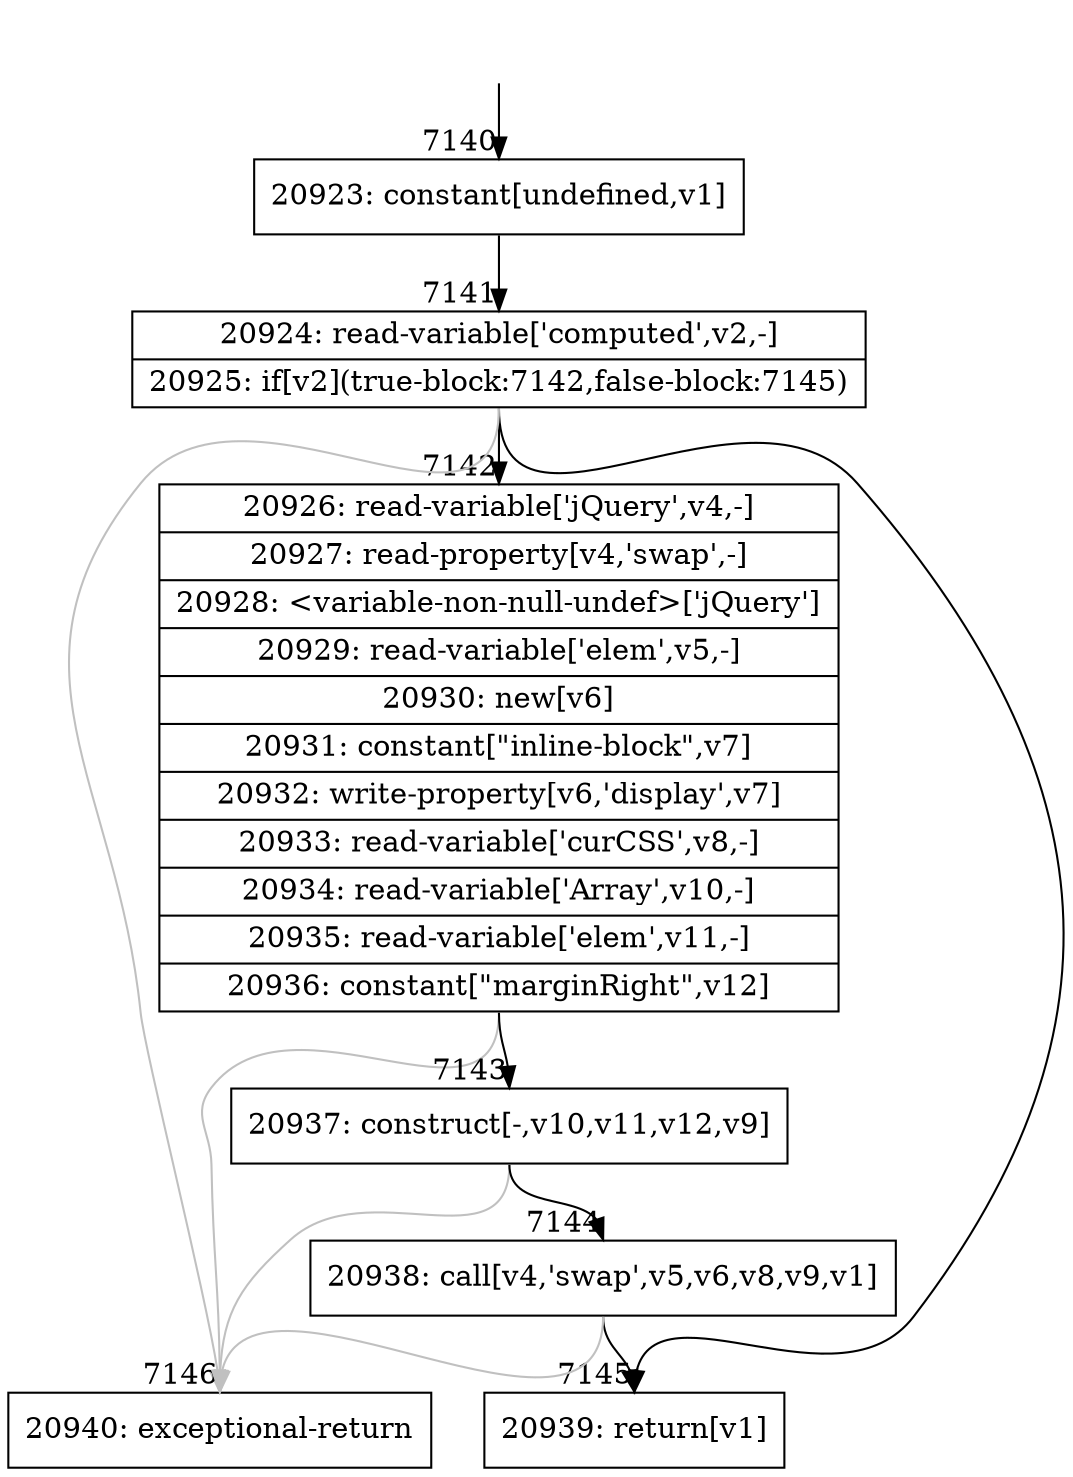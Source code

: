 digraph {
rankdir="TD"
BB_entry446[shape=none,label=""];
BB_entry446 -> BB7140 [tailport=s, headport=n, headlabel="    7140"]
BB7140 [shape=record label="{20923: constant[undefined,v1]}" ] 
BB7140 -> BB7141 [tailport=s, headport=n, headlabel="      7141"]
BB7141 [shape=record label="{20924: read-variable['computed',v2,-]|20925: if[v2](true-block:7142,false-block:7145)}" ] 
BB7141 -> BB7142 [tailport=s, headport=n, headlabel="      7142"]
BB7141 -> BB7145 [tailport=s, headport=n, headlabel="      7145"]
BB7141 -> BB7146 [tailport=s, headport=n, color=gray, headlabel="      7146"]
BB7142 [shape=record label="{20926: read-variable['jQuery',v4,-]|20927: read-property[v4,'swap',-]|20928: \<variable-non-null-undef\>['jQuery']|20929: read-variable['elem',v5,-]|20930: new[v6]|20931: constant[\"inline-block\",v7]|20932: write-property[v6,'display',v7]|20933: read-variable['curCSS',v8,-]|20934: read-variable['Array',v10,-]|20935: read-variable['elem',v11,-]|20936: constant[\"marginRight\",v12]}" ] 
BB7142 -> BB7143 [tailport=s, headport=n, headlabel="      7143"]
BB7142 -> BB7146 [tailport=s, headport=n, color=gray]
BB7143 [shape=record label="{20937: construct[-,v10,v11,v12,v9]}" ] 
BB7143 -> BB7144 [tailport=s, headport=n, headlabel="      7144"]
BB7143 -> BB7146 [tailport=s, headport=n, color=gray]
BB7144 [shape=record label="{20938: call[v4,'swap',v5,v6,v8,v9,v1]}" ] 
BB7144 -> BB7145 [tailport=s, headport=n]
BB7144 -> BB7146 [tailport=s, headport=n, color=gray]
BB7145 [shape=record label="{20939: return[v1]}" ] 
BB7146 [shape=record label="{20940: exceptional-return}" ] 
}

